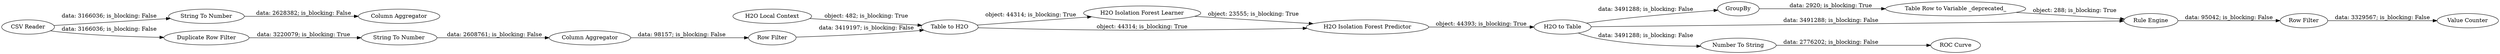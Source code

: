 digraph {
	"-4793844426731058296_36" [label="Column Aggregator"]
	"-4793844426731058296_17" [label="H2O to Table"]
	"-4793844426731058296_9" [label=GroupBy]
	"-4793844426731058296_11" [label="Rule Engine"]
	"-4793844426731058296_39" [label="Table to H2O"]
	"-4793844426731058296_16" [label="H2O Local Context"]
	"-3463426196979345308_3" [label="String To Number"]
	"-4793844426731058296_38" [label="String To Number"]
	"-4793844426731058296_15" [label="Table Row to Variable _deprecated_"]
	"-4793844426731058296_18" [label="H2O Isolation Forest Learner"]
	"-4793844426731058296_30" [label="Row Filter"]
	"3669686714421200666_25" [label="Column Aggregator"]
	"-3463426196979345308_23" [label="Row Filter"]
	"-4793844426731058296_19" [label="Number To String"]
	"-4793844426731058296_6" [label="H2O Isolation Forest Predictor"]
	"-4793844426731058296_20" [label="ROC Curve"]
	"-3463426196979345308_40" [label="Value Counter"]
	"-3463426196979345308_1" [label="CSV Reader"]
	"-4793844426731058296_37" [label="Duplicate Row Filter"]
	"-4793844426731058296_17" -> "-4793844426731058296_19" [label="data: 3491288; is_blocking: False"]
	"-3463426196979345308_3" -> "3669686714421200666_25" [label="data: 2628382; is_blocking: False"]
	"-4793844426731058296_11" -> "-3463426196979345308_23" [label="data: 95042; is_blocking: False"]
	"-4793844426731058296_6" -> "-4793844426731058296_17" [label="object: 44393; is_blocking: True"]
	"-4793844426731058296_18" -> "-4793844426731058296_6" [label="object: 23555; is_blocking: True"]
	"-4793844426731058296_17" -> "-4793844426731058296_11" [label="data: 3491288; is_blocking: False"]
	"-4793844426731058296_39" -> "-4793844426731058296_6" [label="object: 44314; is_blocking: True"]
	"-4793844426731058296_19" -> "-4793844426731058296_20" [label="data: 2776202; is_blocking: False"]
	"-3463426196979345308_23" -> "-3463426196979345308_40" [label="data: 3329567; is_blocking: False"]
	"-4793844426731058296_39" -> "-4793844426731058296_18" [label="object: 44314; is_blocking: True"]
	"-4793844426731058296_17" -> "-4793844426731058296_9" [label="data: 3491288; is_blocking: False"]
	"-4793844426731058296_30" -> "-4793844426731058296_39" [label="data: 3419197; is_blocking: False"]
	"-3463426196979345308_1" -> "-3463426196979345308_3" [label="data: 3166036; is_blocking: False"]
	"-4793844426731058296_36" -> "-4793844426731058296_30" [label="data: 98157; is_blocking: False"]
	"-4793844426731058296_15" -> "-4793844426731058296_11" [label="object: 288; is_blocking: True"]
	"-4793844426731058296_16" -> "-4793844426731058296_39" [label="object: 482; is_blocking: True"]
	"-4793844426731058296_38" -> "-4793844426731058296_36" [label="data: 2608761; is_blocking: False"]
	"-3463426196979345308_1" -> "-4793844426731058296_37" [label="data: 3166036; is_blocking: False"]
	"-4793844426731058296_9" -> "-4793844426731058296_15" [label="data: 2920; is_blocking: True"]
	"-4793844426731058296_37" -> "-4793844426731058296_38" [label="data: 3220079; is_blocking: True"]
	rankdir=LR
}

